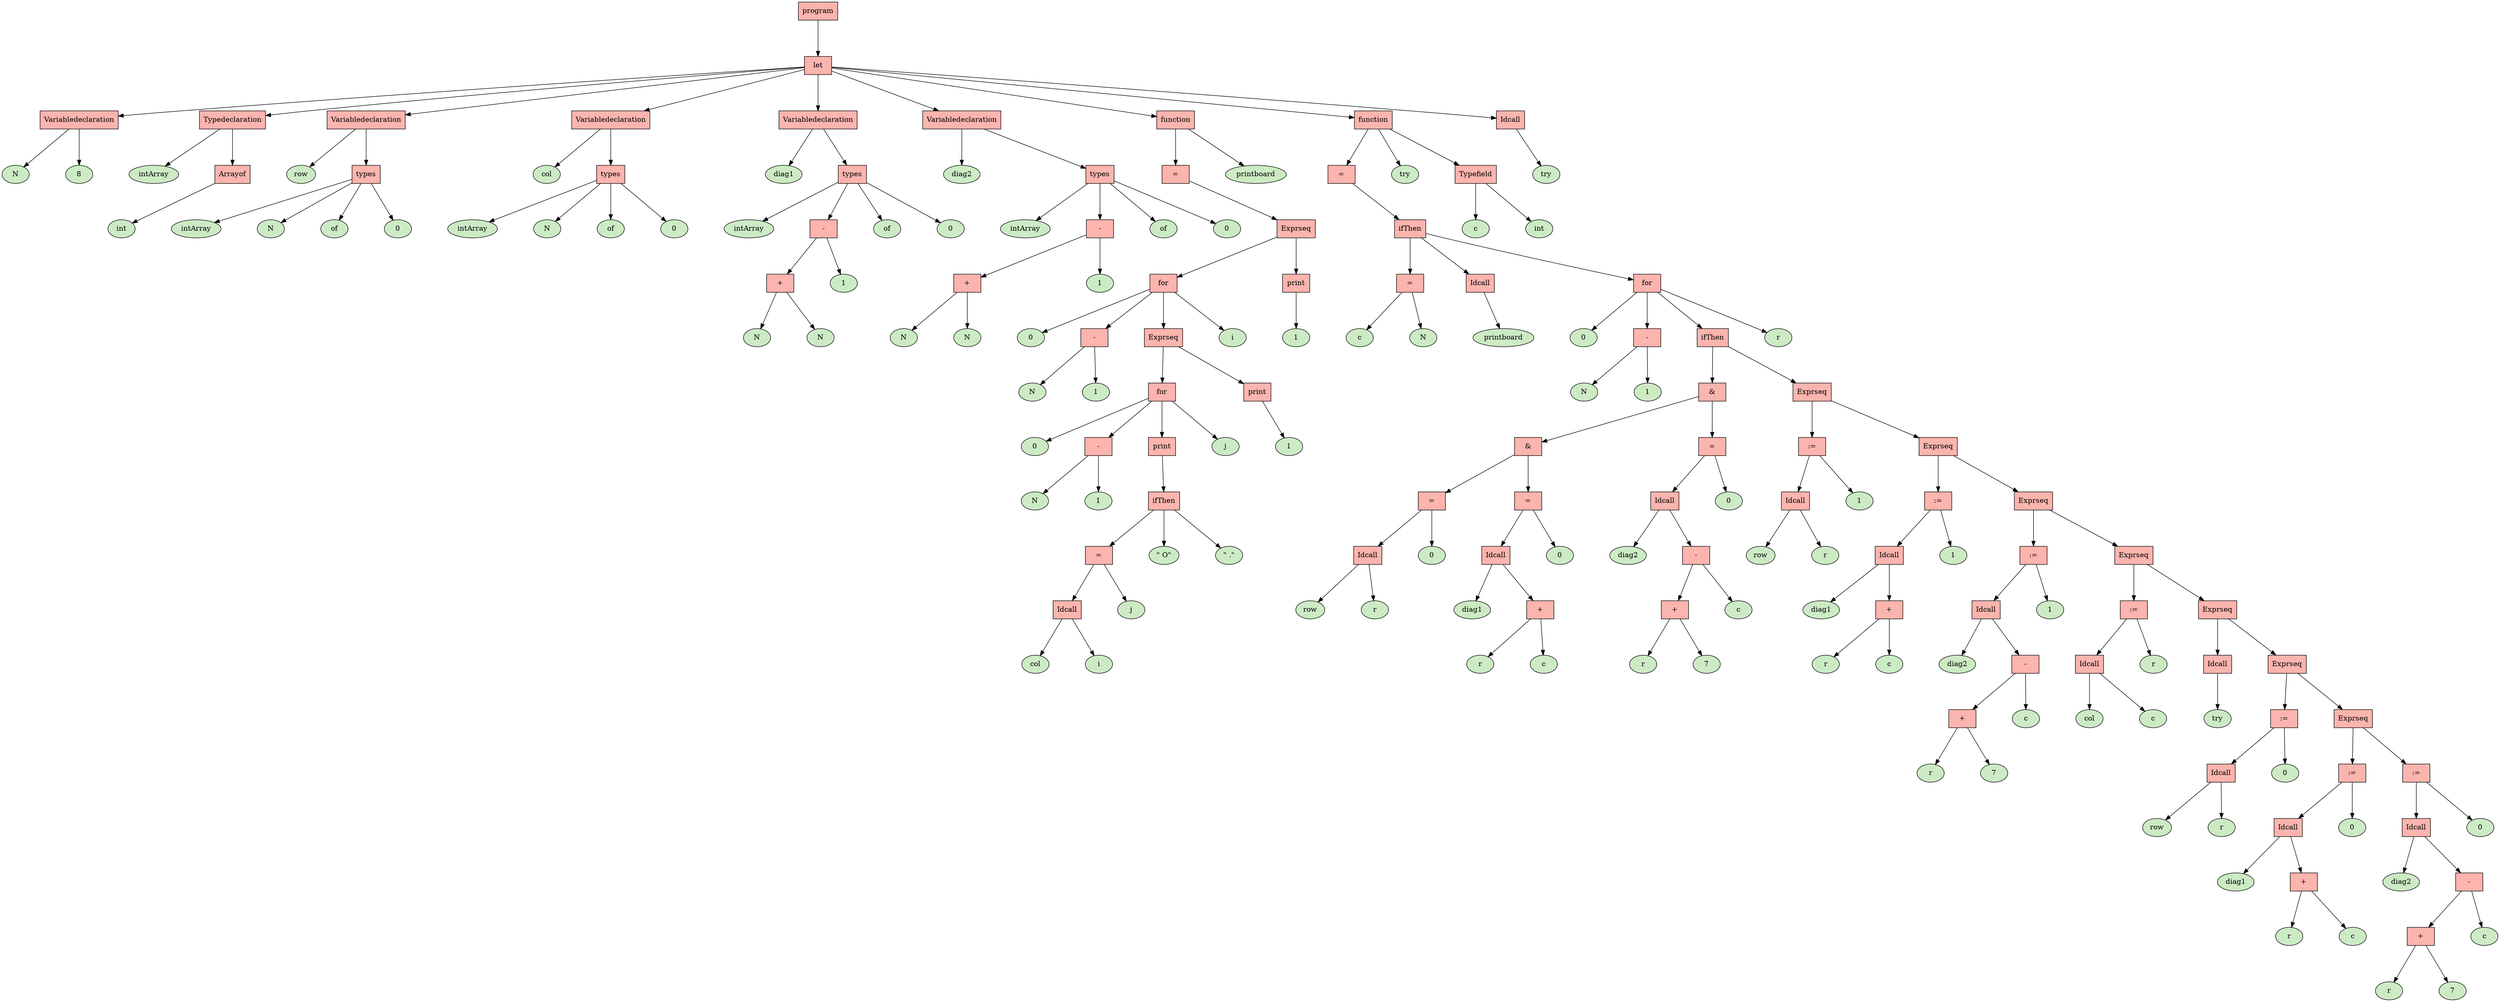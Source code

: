 digraph "ast"{

	nodesep=1;
	ranksep=1;

	N0 [label="program", shape="box", fillcolor="#fbb4ae", style=filled];
	N1 [label="let", shape="box", fillcolor="#fbb4ae", style=filled];
	N2 [label="Variabledeclaration", shape="box", fillcolor="#fbb4ae", style=filled];
	N3 [label="N", shape="oval", fillcolor="#ccebc5", style=filled];
	N4 [label="8", shape="oval", fillcolor="#ccebc5", style=filled];
	N5 [label="Typedeclaration", shape="box", fillcolor="#fbb4ae", style=filled];
	N6 [label="intArray", shape="oval", fillcolor="#ccebc5", style=filled];
	N8 [label="int", shape="oval", fillcolor="#ccebc5", style=filled];
	N7 [label="Arrayof", shape="box", fillcolor="#fbb4ae", style=filled];
	N9 [label="Variabledeclaration", shape="box", fillcolor="#fbb4ae", style=filled];
	N10 [label="row", shape="oval", fillcolor="#ccebc5", style=filled];
	N11 [label="types", shape="box", fillcolor="#fbb4ae", style=filled];
	N12 [label="intArray", shape="oval", fillcolor="#ccebc5", style=filled];
	N13 [label="N", shape="oval", fillcolor="#ccebc5", style=filled];
	N14 [label="of", shape="oval", fillcolor="#ccebc5", style=filled];
	N15 [label="0", shape="oval", fillcolor="#ccebc5", style=filled];
	N16 [label="Variabledeclaration", shape="box", fillcolor="#fbb4ae", style=filled];
	N17 [label="col", shape="oval", fillcolor="#ccebc5", style=filled];
	N18 [label="types", shape="box", fillcolor="#fbb4ae", style=filled];
	N19 [label="intArray", shape="oval", fillcolor="#ccebc5", style=filled];
	N20 [label="N", shape="oval", fillcolor="#ccebc5", style=filled];
	N21 [label="of", shape="oval", fillcolor="#ccebc5", style=filled];
	N22 [label="0", shape="oval", fillcolor="#ccebc5", style=filled];
	N23 [label="Variabledeclaration", shape="box", fillcolor="#fbb4ae", style=filled];
	N24 [label="diag1", shape="oval", fillcolor="#ccebc5", style=filled];
	N25 [label="types", shape="box", fillcolor="#fbb4ae", style=filled];
	N26 [label="intArray", shape="oval", fillcolor="#ccebc5", style=filled];
	N29 [label="N", shape="oval", fillcolor="#ccebc5", style=filled];
	N30 [label="N", shape="oval", fillcolor="#ccebc5", style=filled];
	N28 [label="+", shape="box", fillcolor="#fbb4ae", style=filled];
	N31 [label="1", shape="oval", fillcolor="#ccebc5", style=filled];
	N27 [label="-", shape="box", fillcolor="#fbb4ae", style=filled];
	N32 [label="of", shape="oval", fillcolor="#ccebc5", style=filled];
	N33 [label="0", shape="oval", fillcolor="#ccebc5", style=filled];
	N34 [label="Variabledeclaration", shape="box", fillcolor="#fbb4ae", style=filled];
	N35 [label="diag2", shape="oval", fillcolor="#ccebc5", style=filled];
	N36 [label="types", shape="box", fillcolor="#fbb4ae", style=filled];
	N37 [label="intArray", shape="oval", fillcolor="#ccebc5", style=filled];
	N40 [label="N", shape="oval", fillcolor="#ccebc5", style=filled];
	N41 [label="N", shape="oval", fillcolor="#ccebc5", style=filled];
	N39 [label="+", shape="box", fillcolor="#fbb4ae", style=filled];
	N42 [label="1", shape="oval", fillcolor="#ccebc5", style=filled];
	N38 [label="-", shape="box", fillcolor="#fbb4ae", style=filled];
	N43 [label="of", shape="oval", fillcolor="#ccebc5", style=filled];
	N44 [label="0", shape="oval", fillcolor="#ccebc5", style=filled];
	N45 [label="function", shape="box", fillcolor="#fbb4ae", style=filled];
	N46 [label="=", shape="box", fillcolor="#fbb4ae", style=filled];
	N47 [label="Exprseq", shape="box", fillcolor="#fbb4ae", style=filled];
	N49 [label="0", shape="oval", fillcolor="#ccebc5", style=filled];
	N51 [label="N", shape="oval", fillcolor="#ccebc5", style=filled];
	N52 [label="1", shape="oval", fillcolor="#ccebc5", style=filled];
	N50 [label="-", shape="box", fillcolor="#fbb4ae", style=filled];
	N53 [label="Exprseq", shape="box", fillcolor="#fbb4ae", style=filled];
	N55 [label="0", shape="oval", fillcolor="#ccebc5", style=filled];
	N57 [label="N", shape="oval", fillcolor="#ccebc5", style=filled];
	N58 [label="1", shape="oval", fillcolor="#ccebc5", style=filled];
	N56 [label="-", shape="box", fillcolor="#fbb4ae", style=filled];
	N60 [label="ifThen", shape="box", fillcolor="#fbb4ae", style=filled];
	N62 [label="Idcall", shape="box", fillcolor="#fbb4ae", style=filled];
	N63 [label="col", shape="oval", fillcolor="#ccebc5", style=filled];
	N64 [label="i", shape="oval", fillcolor="#ccebc5", style=filled];
	N65 [label="j", shape="oval", fillcolor="#ccebc5", style=filled];
	N61 [label="=", shape="box", fillcolor="#fbb4ae", style=filled];
	N66 [label="\" O\"", shape="oval", fillcolor="#ccebc5", style=filled];
	N67 [label="\" .\"", shape="oval", fillcolor="#ccebc5", style=filled];
	N59 [label="print", shape="box", fillcolor="#fbb4ae", style=filled];
	N54 [label="for", shape="box", fillcolor="#fbb4ae", style=filled];
	N68 [label="j", shape="oval", fillcolor="#ccebc5", style=filled];
	N70 [label="1", shape="oval", fillcolor="#ccebc5", style=filled];
	N69 [label="print", shape="box", fillcolor="#fbb4ae", style=filled];
	N48 [label="for", shape="box", fillcolor="#fbb4ae", style=filled];
	N71 [label="i", shape="oval", fillcolor="#ccebc5", style=filled];
	N73 [label="1", shape="oval", fillcolor="#ccebc5", style=filled];
	N72 [label="print", shape="box", fillcolor="#fbb4ae", style=filled];
	N74 [label="printboard", shape="oval", fillcolor="#ccebc5", style=filled];
	N75 [label="function", shape="box", fillcolor="#fbb4ae", style=filled];
	N76 [label="=", shape="box", fillcolor="#fbb4ae", style=filled];
	N77 [label="ifThen", shape="box", fillcolor="#fbb4ae", style=filled];
	N79 [label="c", shape="oval", fillcolor="#ccebc5", style=filled];
	N80 [label="N", shape="oval", fillcolor="#ccebc5", style=filled];
	N78 [label="=", shape="box", fillcolor="#fbb4ae", style=filled];
	N81 [label="Idcall", shape="box", fillcolor="#fbb4ae", style=filled];
	N82 [label="printboard", shape="oval", fillcolor="#ccebc5", style=filled];
	N84 [label="0", shape="oval", fillcolor="#ccebc5", style=filled];
	N86 [label="N", shape="oval", fillcolor="#ccebc5", style=filled];
	N87 [label="1", shape="oval", fillcolor="#ccebc5", style=filled];
	N85 [label="-", shape="box", fillcolor="#fbb4ae", style=filled];
	N88 [label="ifThen", shape="box", fillcolor="#fbb4ae", style=filled];
	N92 [label="Idcall", shape="box", fillcolor="#fbb4ae", style=filled];
	N93 [label="row", shape="oval", fillcolor="#ccebc5", style=filled];
	N94 [label="r", shape="oval", fillcolor="#ccebc5", style=filled];
	N95 [label="0", shape="oval", fillcolor="#ccebc5", style=filled];
	N91 [label="=", shape="box", fillcolor="#fbb4ae", style=filled];
	N97 [label="Idcall", shape="box", fillcolor="#fbb4ae", style=filled];
	N98 [label="diag1", shape="oval", fillcolor="#ccebc5", style=filled];
	N100 [label="r", shape="oval", fillcolor="#ccebc5", style=filled];
	N101 [label="c", shape="oval", fillcolor="#ccebc5", style=filled];
	N99 [label="+", shape="box", fillcolor="#fbb4ae", style=filled];
	N102 [label="0", shape="oval", fillcolor="#ccebc5", style=filled];
	N96 [label="=", shape="box", fillcolor="#fbb4ae", style=filled];
	N90 [label="&", shape="box", fillcolor="#fbb4ae", style=filled];
	N104 [label="Idcall", shape="box", fillcolor="#fbb4ae", style=filled];
	N105 [label="diag2", shape="oval", fillcolor="#ccebc5", style=filled];
	N108 [label="r", shape="oval", fillcolor="#ccebc5", style=filled];
	N109 [label="7", shape="oval", fillcolor="#ccebc5", style=filled];
	N107 [label="+", shape="box", fillcolor="#fbb4ae", style=filled];
	N110 [label="c", shape="oval", fillcolor="#ccebc5", style=filled];
	N106 [label="-", shape="box", fillcolor="#fbb4ae", style=filled];
	N111 [label="0", shape="oval", fillcolor="#ccebc5", style=filled];
	N103 [label="=", shape="box", fillcolor="#fbb4ae", style=filled];
	N89 [label="&", shape="box", fillcolor="#fbb4ae", style=filled];
	N112 [label="Exprseq", shape="box", fillcolor="#fbb4ae", style=filled];
	N114 [label="Idcall", shape="box", fillcolor="#fbb4ae", style=filled];
	N115 [label="row", shape="oval", fillcolor="#ccebc5", style=filled];
	N116 [label="r", shape="oval", fillcolor="#ccebc5", style=filled];
	N117 [label="1", shape="oval", fillcolor="#ccebc5", style=filled];
	N113 [label=":=", shape="box", fillcolor="#fbb4ae", style=filled];
	N118 [label="Exprseq", shape="box", fillcolor="#fbb4ae", style=filled];
	N120 [label="Idcall", shape="box", fillcolor="#fbb4ae", style=filled];
	N121 [label="diag1", shape="oval", fillcolor="#ccebc5", style=filled];
	N123 [label="r", shape="oval", fillcolor="#ccebc5", style=filled];
	N124 [label="c", shape="oval", fillcolor="#ccebc5", style=filled];
	N122 [label="+", shape="box", fillcolor="#fbb4ae", style=filled];
	N125 [label="1", shape="oval", fillcolor="#ccebc5", style=filled];
	N119 [label=":=", shape="box", fillcolor="#fbb4ae", style=filled];
	N126 [label="Exprseq", shape="box", fillcolor="#fbb4ae", style=filled];
	N128 [label="Idcall", shape="box", fillcolor="#fbb4ae", style=filled];
	N129 [label="diag2", shape="oval", fillcolor="#ccebc5", style=filled];
	N132 [label="r", shape="oval", fillcolor="#ccebc5", style=filled];
	N133 [label="7", shape="oval", fillcolor="#ccebc5", style=filled];
	N131 [label="+", shape="box", fillcolor="#fbb4ae", style=filled];
	N134 [label="c", shape="oval", fillcolor="#ccebc5", style=filled];
	N130 [label="-", shape="box", fillcolor="#fbb4ae", style=filled];
	N135 [label="1", shape="oval", fillcolor="#ccebc5", style=filled];
	N127 [label=":=", shape="box", fillcolor="#fbb4ae", style=filled];
	N136 [label="Exprseq", shape="box", fillcolor="#fbb4ae", style=filled];
	N138 [label="Idcall", shape="box", fillcolor="#fbb4ae", style=filled];
	N139 [label="col", shape="oval", fillcolor="#ccebc5", style=filled];
	N140 [label="c", shape="oval", fillcolor="#ccebc5", style=filled];
	N141 [label="r", shape="oval", fillcolor="#ccebc5", style=filled];
	N137 [label=":=", shape="box", fillcolor="#fbb4ae", style=filled];
	N142 [label="Exprseq", shape="box", fillcolor="#fbb4ae", style=filled];
	N143 [label="Idcall", shape="box", fillcolor="#fbb4ae", style=filled];
	N144 [label="try", shape="oval", fillcolor="#ccebc5", style=filled];
	N145 [label="Exprseq", shape="box", fillcolor="#fbb4ae", style=filled];
	N147 [label="Idcall", shape="box", fillcolor="#fbb4ae", style=filled];
	N148 [label="row", shape="oval", fillcolor="#ccebc5", style=filled];
	N149 [label="r", shape="oval", fillcolor="#ccebc5", style=filled];
	N150 [label="0", shape="oval", fillcolor="#ccebc5", style=filled];
	N146 [label=":=", shape="box", fillcolor="#fbb4ae", style=filled];
	N151 [label="Exprseq", shape="box", fillcolor="#fbb4ae", style=filled];
	N153 [label="Idcall", shape="box", fillcolor="#fbb4ae", style=filled];
	N154 [label="diag1", shape="oval", fillcolor="#ccebc5", style=filled];
	N156 [label="r", shape="oval", fillcolor="#ccebc5", style=filled];
	N157 [label="c", shape="oval", fillcolor="#ccebc5", style=filled];
	N155 [label="+", shape="box", fillcolor="#fbb4ae", style=filled];
	N158 [label="0", shape="oval", fillcolor="#ccebc5", style=filled];
	N152 [label=":=", shape="box", fillcolor="#fbb4ae", style=filled];
	N160 [label="Idcall", shape="box", fillcolor="#fbb4ae", style=filled];
	N161 [label="diag2", shape="oval", fillcolor="#ccebc5", style=filled];
	N164 [label="r", shape="oval", fillcolor="#ccebc5", style=filled];
	N165 [label="7", shape="oval", fillcolor="#ccebc5", style=filled];
	N163 [label="+", shape="box", fillcolor="#fbb4ae", style=filled];
	N166 [label="c", shape="oval", fillcolor="#ccebc5", style=filled];
	N162 [label="-", shape="box", fillcolor="#fbb4ae", style=filled];
	N167 [label="0", shape="oval", fillcolor="#ccebc5", style=filled];
	N159 [label=":=", shape="box", fillcolor="#fbb4ae", style=filled];
	N83 [label="for", shape="box", fillcolor="#fbb4ae", style=filled];
	N168 [label="r", shape="oval", fillcolor="#ccebc5", style=filled];
	N169 [label="try", shape="oval", fillcolor="#ccebc5", style=filled];
	N170 [label="Typefield", shape="box", fillcolor="#fbb4ae", style=filled];
	N171 [label="c", shape="oval", fillcolor="#ccebc5", style=filled];
	N172 [label="int", shape="oval", fillcolor="#ccebc5", style=filled];
	N173 [label="Idcall", shape="box", fillcolor="#fbb4ae", style=filled];
	N174 [label="try", shape="oval", fillcolor="#ccebc5", style=filled];

	N2 -> N3; 
	N2 -> N4; 
	N1 -> N2; 
	N5 -> N6; 
	N7 -> N8; 
	N5 -> N7; 
	N1 -> N5; 
	N9 -> N10; 
	N11 -> N12; 
	N11 -> N13; 
	N11 -> N14; 
	N11 -> N15; 
	N9 -> N11; 
	N1 -> N9; 
	N16 -> N17; 
	N18 -> N19; 
	N18 -> N20; 
	N18 -> N21; 
	N18 -> N22; 
	N16 -> N18; 
	N1 -> N16; 
	N23 -> N24; 
	N25 -> N26; 
	N28 -> N29; 
	N28 -> N30; 
	N27 -> N28; 
	N27 -> N31; 
	N25 -> N27; 
	N25 -> N32; 
	N25 -> N33; 
	N23 -> N25; 
	N1 -> N23; 
	N34 -> N35; 
	N36 -> N37; 
	N39 -> N40; 
	N39 -> N41; 
	N38 -> N39; 
	N38 -> N42; 
	N36 -> N38; 
	N36 -> N43; 
	N36 -> N44; 
	N34 -> N36; 
	N1 -> N34; 
	N50 -> N51; 
	N50 -> N52; 
	N56 -> N57; 
	N56 -> N58; 
	N62 -> N63; 
	N62 -> N64; 
	N61 -> N62; 
	N61 -> N65; 
	N60 -> N61; 
	N60 -> N66; 
	N60 -> N67; 
	N59 -> N60; 
	N54 -> N68; 
	N54 -> N55; 
	N54 -> N56; 
	N54 -> N59; 
	N53 -> N54; 
	N69 -> N70; 
	N53 -> N69; 
	N48 -> N71; 
	N48 -> N49; 
	N48 -> N50; 
	N48 -> N53; 
	N47 -> N48; 
	N72 -> N73; 
	N47 -> N72; 
	N46 -> N47; 
	N45 -> N74; 
	N45 -> N46; 
	N1 -> N45; 
	N78 -> N79; 
	N78 -> N80; 
	N81 -> N82; 
	N77 -> N78; 
	N77 -> N81; 
	N85 -> N86; 
	N85 -> N87; 
	N92 -> N93; 
	N92 -> N94; 
	N91 -> N92; 
	N91 -> N95; 
	N97 -> N98; 
	N99 -> N100; 
	N99 -> N101; 
	N97 -> N99; 
	N96 -> N97; 
	N96 -> N102; 
	N90 -> N91; 
	N90 -> N96; 
	N104 -> N105; 
	N107 -> N108; 
	N107 -> N109; 
	N106 -> N107; 
	N106 -> N110; 
	N104 -> N106; 
	N103 -> N104; 
	N103 -> N111; 
	N89 -> N90; 
	N89 -> N103; 
	N114 -> N115; 
	N114 -> N116; 
	N113 -> N114; 
	N113 -> N117; 
	N112 -> N113; 
	N120 -> N121; 
	N122 -> N123; 
	N122 -> N124; 
	N120 -> N122; 
	N119 -> N120; 
	N119 -> N125; 
	N118 -> N119; 
	N128 -> N129; 
	N131 -> N132; 
	N131 -> N133; 
	N130 -> N131; 
	N130 -> N134; 
	N128 -> N130; 
	N127 -> N128; 
	N127 -> N135; 
	N126 -> N127; 
	N138 -> N139; 
	N138 -> N140; 
	N137 -> N138; 
	N137 -> N141; 
	N136 -> N137; 
	N143 -> N144; 
	N142 -> N143; 
	N147 -> N148; 
	N147 -> N149; 
	N146 -> N147; 
	N146 -> N150; 
	N145 -> N146; 
	N153 -> N154; 
	N155 -> N156; 
	N155 -> N157; 
	N153 -> N155; 
	N152 -> N153; 
	N152 -> N158; 
	N151 -> N152; 
	N160 -> N161; 
	N163 -> N164; 
	N163 -> N165; 
	N162 -> N163; 
	N162 -> N166; 
	N160 -> N162; 
	N159 -> N160; 
	N159 -> N167; 
	N151 -> N159; 
	N145 -> N151; 
	N142 -> N145; 
	N136 -> N142; 
	N126 -> N136; 
	N118 -> N126; 
	N112 -> N118; 
	N88 -> N89; 
	N88 -> N112; 
	N83 -> N168; 
	N83 -> N84; 
	N83 -> N85; 
	N83 -> N88; 
	N77 -> N83; 
	N76 -> N77; 
	N75 -> N169; 
	N170 -> N171; 
	N170 -> N172; 
	N75 -> N170; 
	N75 -> N76; 
	N1 -> N75; 
	N173 -> N174; 
	N1 -> N173; 
	N0 -> N1; 
}